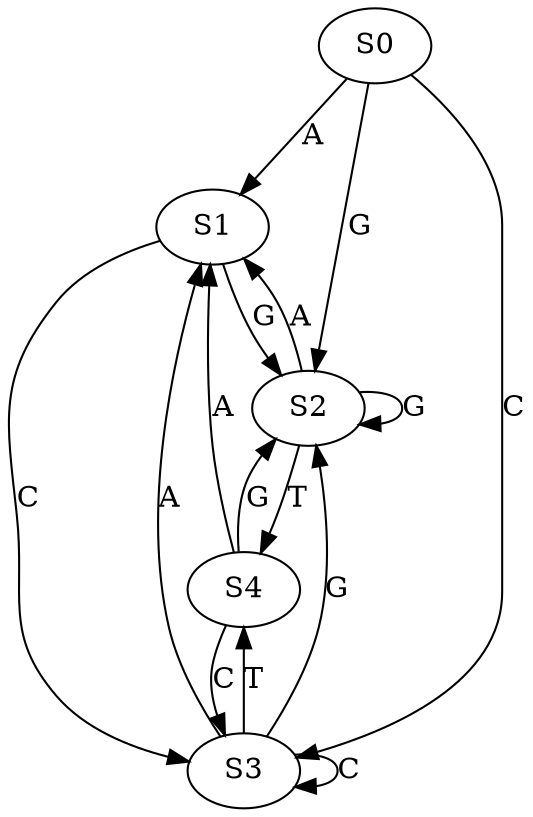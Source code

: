 strict digraph  {
	S0 -> S1 [ label = A ];
	S0 -> S2 [ label = G ];
	S0 -> S3 [ label = C ];
	S1 -> S2 [ label = G ];
	S1 -> S3 [ label = C ];
	S2 -> S4 [ label = T ];
	S2 -> S1 [ label = A ];
	S2 -> S2 [ label = G ];
	S3 -> S4 [ label = T ];
	S3 -> S1 [ label = A ];
	S3 -> S3 [ label = C ];
	S3 -> S2 [ label = G ];
	S4 -> S1 [ label = A ];
	S4 -> S2 [ label = G ];
	S4 -> S3 [ label = C ];
}
